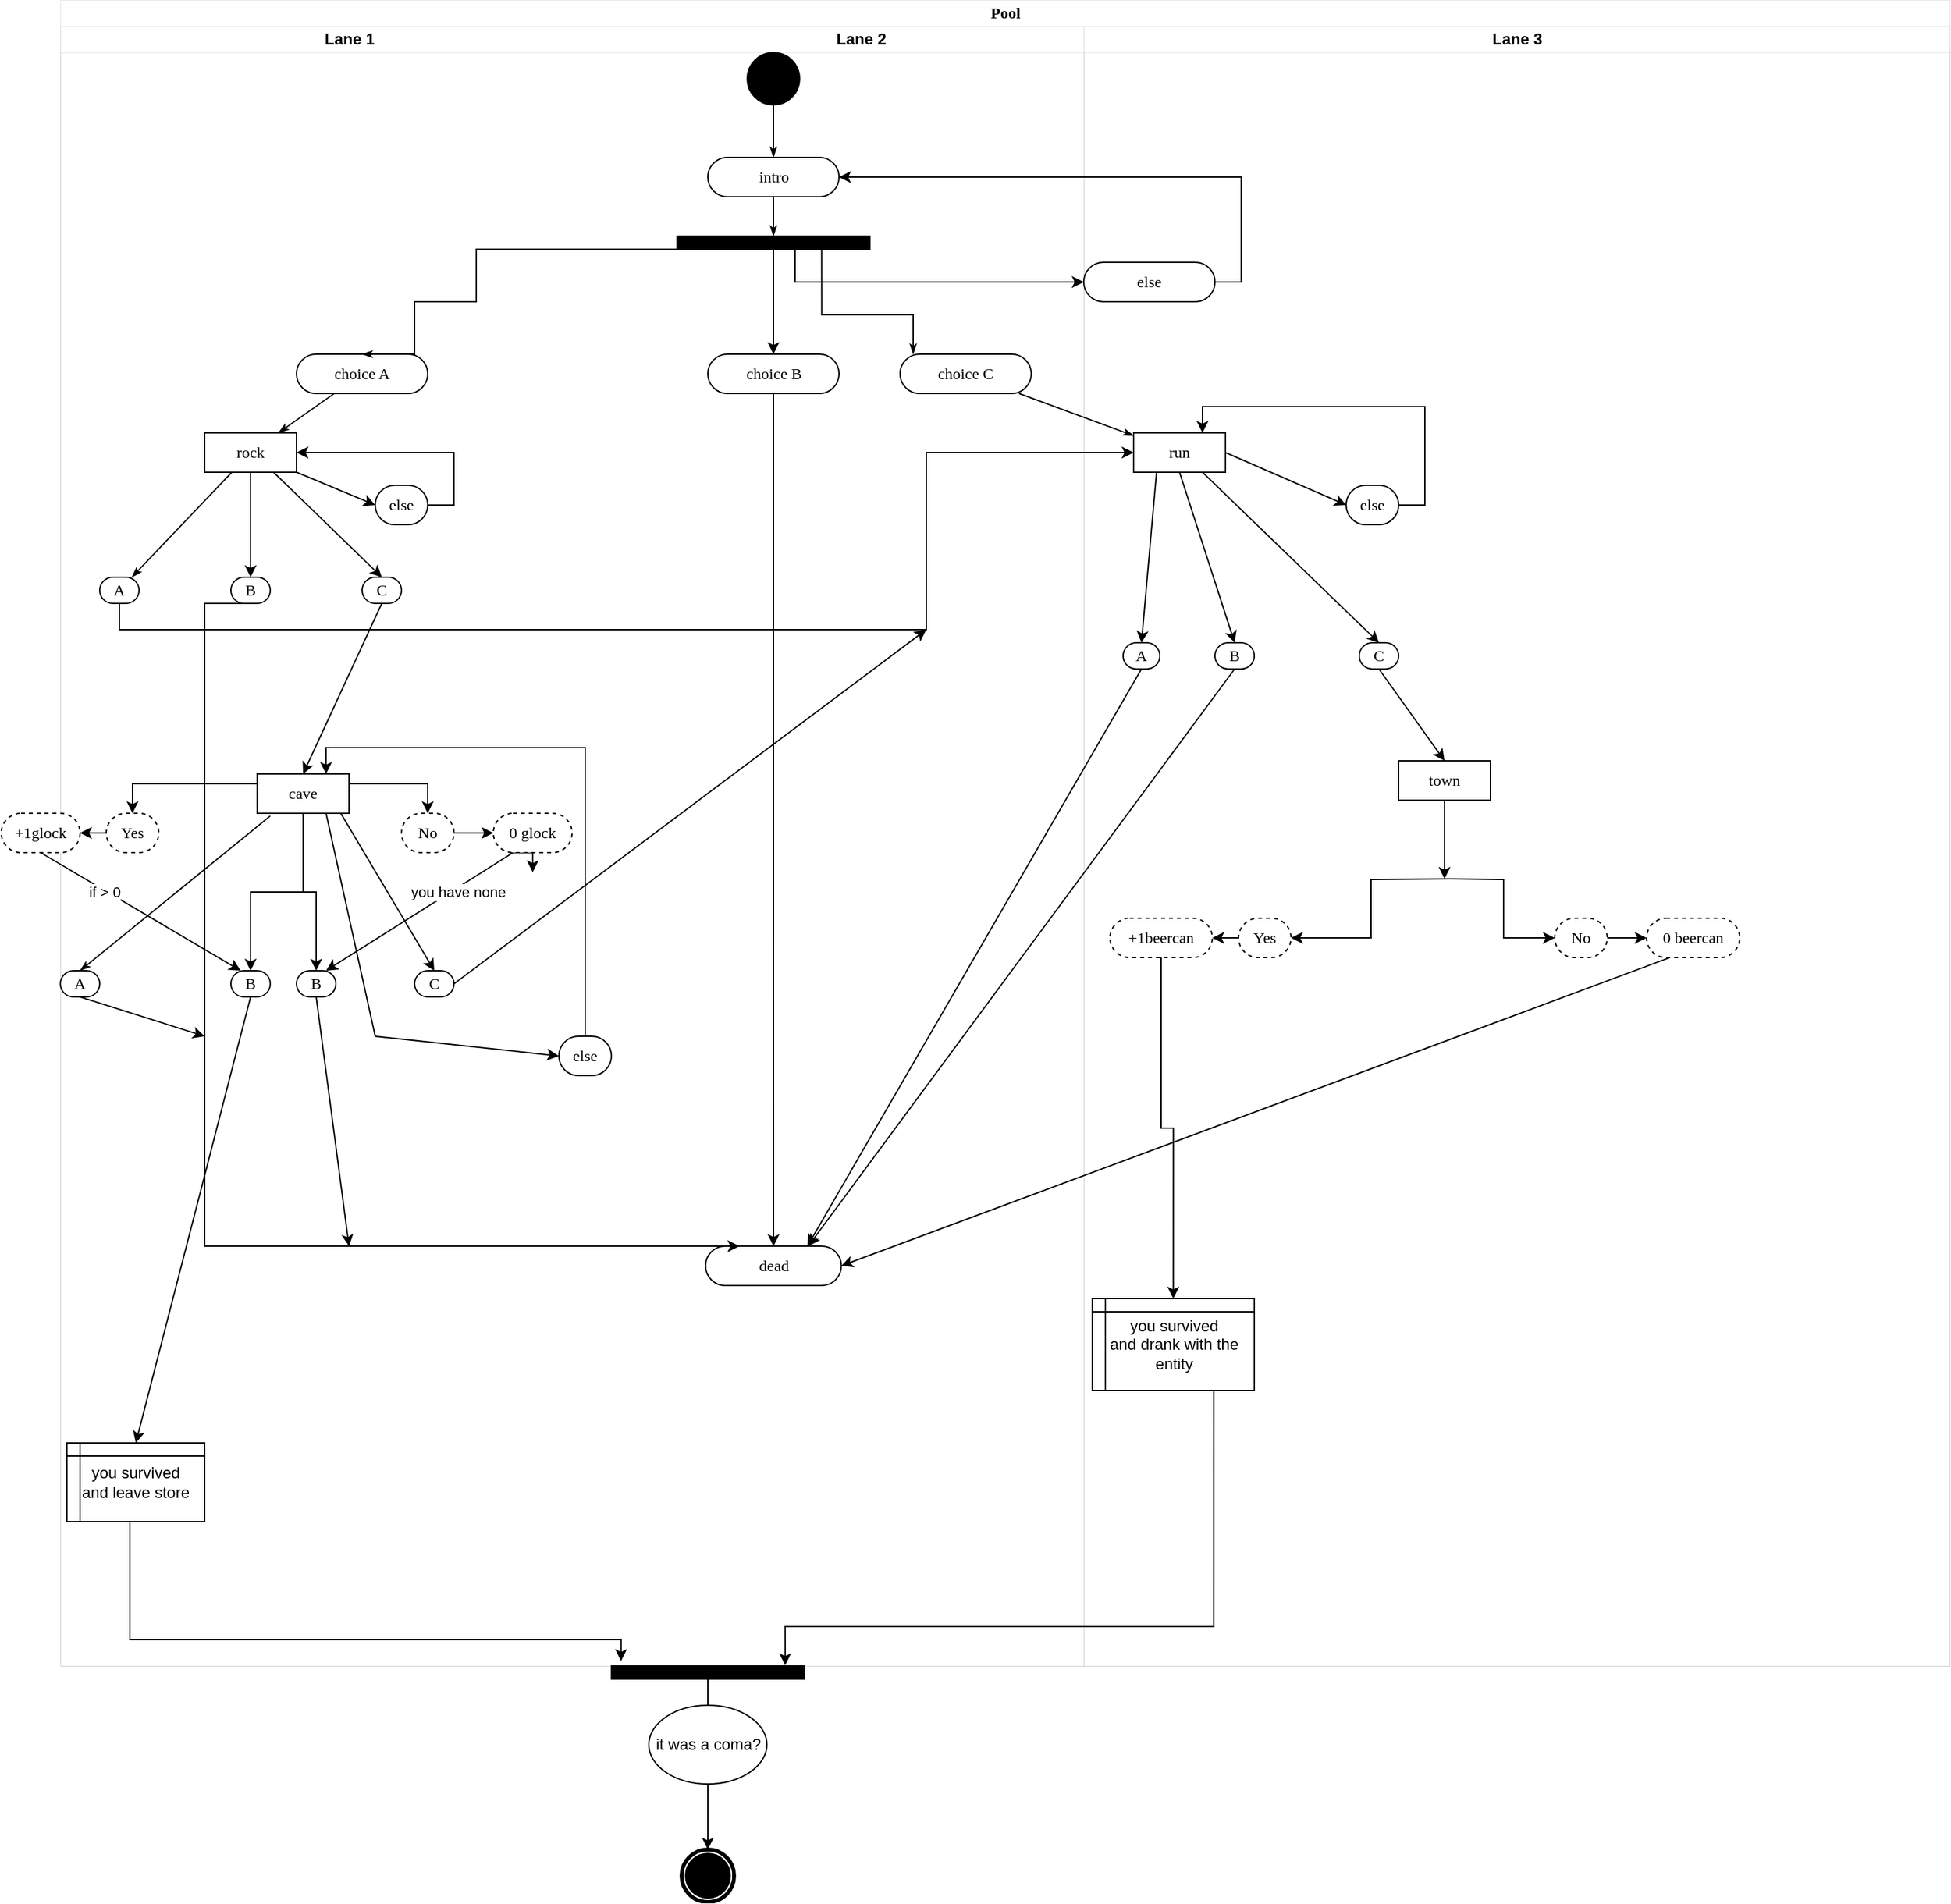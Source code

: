 <mxfile version="20.5.1" type="github">
  <diagram name="Page-1" id="0783ab3e-0a74-02c8-0abd-f7b4e66b4bec">
    <mxGraphModel dx="2750" dy="1391" grid="1" gridSize="10" guides="1" tooltips="1" connect="1" arrows="1" fold="1" page="1" pageScale="1" pageWidth="850" pageHeight="1100" background="none" math="0" shadow="0">
      <root>
        <mxCell id="0" />
        <mxCell id="1" parent="0" />
        <mxCell id="1c1d494c118603dd-1" value="Pool" style="swimlane;html=1;childLayout=stackLayout;startSize=20;rounded=0;shadow=0;comic=0;labelBackgroundColor=none;strokeWidth=0;fontFamily=Verdana;fontSize=12;align=center;" parent="1" vertex="1">
          <mxGeometry x="-500" y="20" width="1440" height="1270" as="geometry" />
        </mxCell>
        <mxCell id="1c1d494c118603dd-2" value="Lane 1" style="swimlane;html=1;startSize=20;strokeWidth=0;" parent="1c1d494c118603dd-1" vertex="1">
          <mxGeometry y="20" width="440" height="1250" as="geometry" />
        </mxCell>
        <mxCell id="1c1d494c118603dd-7" value="A" style="rounded=1;whiteSpace=wrap;html=1;shadow=0;comic=0;labelBackgroundColor=none;strokeWidth=1;fontFamily=Verdana;fontSize=12;align=center;arcSize=50;" parent="1c1d494c118603dd-2" vertex="1">
          <mxGeometry x="30" y="420" width="30" height="20" as="geometry" />
        </mxCell>
        <mxCell id="1c1d494c118603dd-35" style="edgeStyle=none;rounded=0;html=1;labelBackgroundColor=none;startArrow=none;startFill=0;startSize=5;endArrow=classicThin;endFill=1;endSize=5;jettySize=auto;orthogonalLoop=1;strokeWidth=1;fontFamily=Verdana;fontSize=12" parent="1c1d494c118603dd-2" source="1c1d494c118603dd-10" target="1c1d494c118603dd-7" edge="1">
          <mxGeometry relative="1" as="geometry" />
        </mxCell>
        <mxCell id="5KNi4qouuiM3pBmb8lXh-45" style="edgeStyle=orthogonalEdgeStyle;rounded=0;orthogonalLoop=1;jettySize=auto;html=1;exitX=0.5;exitY=1;exitDx=0;exitDy=0;entryX=0.5;entryY=0;entryDx=0;entryDy=0;" edge="1" parent="1c1d494c118603dd-2" source="1c1d494c118603dd-10" target="5KNi4qouuiM3pBmb8lXh-16">
          <mxGeometry relative="1" as="geometry" />
        </mxCell>
        <mxCell id="1c1d494c118603dd-10" value="rock" style="rounded=0;whiteSpace=wrap;html=1;shadow=0;comic=0;labelBackgroundColor=none;strokeWidth=1;fontFamily=Verdana;fontSize=12;align=center;arcSize=50;" parent="1c1d494c118603dd-2" vertex="1">
          <mxGeometry x="110" y="310" width="70" height="30" as="geometry" />
        </mxCell>
        <mxCell id="1c1d494c118603dd-6" value="choice A" style="rounded=1;whiteSpace=wrap;html=1;shadow=0;comic=0;labelBackgroundColor=none;strokeWidth=1;fontFamily=Verdana;fontSize=12;align=center;arcSize=50;" parent="1c1d494c118603dd-2" vertex="1">
          <mxGeometry x="180" y="250" width="100" height="30" as="geometry" />
        </mxCell>
        <mxCell id="1c1d494c118603dd-34" style="edgeStyle=none;rounded=0;html=1;labelBackgroundColor=none;startArrow=none;startFill=0;startSize=5;endArrow=classicThin;endFill=1;endSize=5;jettySize=auto;orthogonalLoop=1;strokeWidth=1;fontFamily=Verdana;fontSize=12" parent="1c1d494c118603dd-2" source="1c1d494c118603dd-6" target="1c1d494c118603dd-10" edge="1">
          <mxGeometry relative="1" as="geometry" />
        </mxCell>
        <mxCell id="5KNi4qouuiM3pBmb8lXh-16" value="B" style="rounded=1;whiteSpace=wrap;html=1;shadow=0;comic=0;labelBackgroundColor=none;strokeWidth=1;fontFamily=Verdana;fontSize=12;align=center;arcSize=50;" vertex="1" parent="1c1d494c118603dd-2">
          <mxGeometry x="130" y="420" width="30" height="20" as="geometry" />
        </mxCell>
        <mxCell id="5KNi4qouuiM3pBmb8lXh-17" value="C" style="rounded=1;whiteSpace=wrap;html=1;shadow=0;comic=0;labelBackgroundColor=none;strokeWidth=1;fontFamily=Verdana;fontSize=12;align=center;arcSize=50;" vertex="1" parent="1c1d494c118603dd-2">
          <mxGeometry x="230" y="420" width="30" height="20" as="geometry" />
        </mxCell>
        <mxCell id="5KNi4qouuiM3pBmb8lXh-48" value="" style="endArrow=classic;html=1;rounded=0;exitX=0.75;exitY=1;exitDx=0;exitDy=0;entryX=0.5;entryY=0;entryDx=0;entryDy=0;" edge="1" parent="1c1d494c118603dd-2" source="1c1d494c118603dd-10" target="5KNi4qouuiM3pBmb8lXh-17">
          <mxGeometry width="50" height="50" relative="1" as="geometry">
            <mxPoint x="200" y="390" as="sourcePoint" />
            <mxPoint x="250" y="340" as="targetPoint" />
          </mxGeometry>
        </mxCell>
        <mxCell id="5KNi4qouuiM3pBmb8lXh-74" style="edgeStyle=orthogonalEdgeStyle;rounded=0;orthogonalLoop=1;jettySize=auto;html=1;exitX=1;exitY=0.25;exitDx=0;exitDy=0;entryX=0.5;entryY=0;entryDx=0;entryDy=0;" edge="1" parent="1c1d494c118603dd-2" source="5KNi4qouuiM3pBmb8lXh-51" target="5KNi4qouuiM3pBmb8lXh-61">
          <mxGeometry relative="1" as="geometry" />
        </mxCell>
        <mxCell id="5KNi4qouuiM3pBmb8lXh-75" style="edgeStyle=orthogonalEdgeStyle;rounded=0;orthogonalLoop=1;jettySize=auto;html=1;exitX=0;exitY=0.25;exitDx=0;exitDy=0;entryX=0.5;entryY=0;entryDx=0;entryDy=0;" edge="1" parent="1c1d494c118603dd-2" source="5KNi4qouuiM3pBmb8lXh-51" target="5KNi4qouuiM3pBmb8lXh-60">
          <mxGeometry relative="1" as="geometry" />
        </mxCell>
        <mxCell id="5KNi4qouuiM3pBmb8lXh-80" style="edgeStyle=orthogonalEdgeStyle;rounded=0;orthogonalLoop=1;jettySize=auto;html=1;exitX=0.5;exitY=1;exitDx=0;exitDy=0;entryX=0.5;entryY=0;entryDx=0;entryDy=0;" edge="1" parent="1c1d494c118603dd-2" source="5KNi4qouuiM3pBmb8lXh-51" target="5KNi4qouuiM3pBmb8lXh-77">
          <mxGeometry relative="1" as="geometry" />
        </mxCell>
        <mxCell id="5KNi4qouuiM3pBmb8lXh-97" style="edgeStyle=orthogonalEdgeStyle;rounded=0;orthogonalLoop=1;jettySize=auto;html=1;exitX=0.5;exitY=1;exitDx=0;exitDy=0;entryX=0.5;entryY=0;entryDx=0;entryDy=0;" edge="1" parent="1c1d494c118603dd-2" source="5KNi4qouuiM3pBmb8lXh-51" target="5KNi4qouuiM3pBmb8lXh-95">
          <mxGeometry relative="1" as="geometry" />
        </mxCell>
        <mxCell id="5KNi4qouuiM3pBmb8lXh-51" value="cave" style="rounded=0;whiteSpace=wrap;html=1;shadow=0;comic=0;labelBackgroundColor=none;strokeWidth=1;fontFamily=Verdana;fontSize=12;align=center;arcSize=50;" vertex="1" parent="1c1d494c118603dd-2">
          <mxGeometry x="150" y="570" width="70" height="30" as="geometry" />
        </mxCell>
        <mxCell id="5KNi4qouuiM3pBmb8lXh-58" style="edgeStyle=orthogonalEdgeStyle;rounded=0;orthogonalLoop=1;jettySize=auto;html=1;exitX=1;exitY=0.5;exitDx=0;exitDy=0;entryX=1;entryY=0.5;entryDx=0;entryDy=0;" edge="1" parent="1c1d494c118603dd-2" source="5KNi4qouuiM3pBmb8lXh-53" target="1c1d494c118603dd-10">
          <mxGeometry relative="1" as="geometry" />
        </mxCell>
        <mxCell id="5KNi4qouuiM3pBmb8lXh-53" value="else" style="rounded=1;whiteSpace=wrap;html=1;shadow=0;comic=0;labelBackgroundColor=none;strokeWidth=1;fontFamily=Verdana;fontSize=12;align=center;arcSize=50;" vertex="1" parent="1c1d494c118603dd-2">
          <mxGeometry x="240" y="350" width="40" height="30" as="geometry" />
        </mxCell>
        <mxCell id="5KNi4qouuiM3pBmb8lXh-57" value="" style="endArrow=classic;html=1;rounded=0;exitX=1;exitY=1;exitDx=0;exitDy=0;entryX=0;entryY=0.5;entryDx=0;entryDy=0;" edge="1" parent="1c1d494c118603dd-2" source="1c1d494c118603dd-10" target="5KNi4qouuiM3pBmb8lXh-53">
          <mxGeometry width="50" height="50" relative="1" as="geometry">
            <mxPoint x="400" y="490" as="sourcePoint" />
            <mxPoint x="450" y="440" as="targetPoint" />
          </mxGeometry>
        </mxCell>
        <mxCell id="5KNi4qouuiM3pBmb8lXh-69" style="edgeStyle=orthogonalEdgeStyle;rounded=0;orthogonalLoop=1;jettySize=auto;html=1;" edge="1" parent="1c1d494c118603dd-2" source="5KNi4qouuiM3pBmb8lXh-60" target="5KNi4qouuiM3pBmb8lXh-68">
          <mxGeometry relative="1" as="geometry" />
        </mxCell>
        <mxCell id="5KNi4qouuiM3pBmb8lXh-60" value="Yes" style="rounded=1;whiteSpace=wrap;html=1;shadow=0;comic=0;labelBackgroundColor=none;strokeWidth=1;fontFamily=Verdana;fontSize=12;align=center;arcSize=50;fillStyle=auto;dashed=1;" vertex="1" parent="1c1d494c118603dd-2">
          <mxGeometry x="35" y="600" width="40" height="30" as="geometry" />
        </mxCell>
        <mxCell id="5KNi4qouuiM3pBmb8lXh-71" value="" style="edgeStyle=orthogonalEdgeStyle;rounded=0;orthogonalLoop=1;jettySize=auto;html=1;" edge="1" parent="1c1d494c118603dd-2" source="5KNi4qouuiM3pBmb8lXh-61" target="5KNi4qouuiM3pBmb8lXh-70">
          <mxGeometry relative="1" as="geometry" />
        </mxCell>
        <mxCell id="5KNi4qouuiM3pBmb8lXh-61" value="No" style="rounded=1;whiteSpace=wrap;html=1;shadow=0;comic=0;labelBackgroundColor=none;strokeWidth=1;fontFamily=Verdana;fontSize=12;align=center;arcSize=50;dashed=1;" vertex="1" parent="1c1d494c118603dd-2">
          <mxGeometry x="260" y="600" width="40" height="30" as="geometry" />
        </mxCell>
        <mxCell id="5KNi4qouuiM3pBmb8lXh-67" value="" style="endArrow=classic;html=1;rounded=0;entryX=0.5;entryY=0;entryDx=0;entryDy=0;exitX=0.5;exitY=1;exitDx=0;exitDy=0;" edge="1" parent="1c1d494c118603dd-2" source="5KNi4qouuiM3pBmb8lXh-17" target="5KNi4qouuiM3pBmb8lXh-51">
          <mxGeometry width="50" height="50" relative="1" as="geometry">
            <mxPoint x="230" y="520" as="sourcePoint" />
            <mxPoint x="280" y="470" as="targetPoint" />
          </mxGeometry>
        </mxCell>
        <mxCell id="5KNi4qouuiM3pBmb8lXh-68" value="+1glock" style="rounded=1;whiteSpace=wrap;html=1;shadow=0;comic=0;labelBackgroundColor=none;strokeWidth=1;fontFamily=Verdana;fontSize=12;align=center;arcSize=50;fillStyle=auto;dashed=1;" vertex="1" parent="1c1d494c118603dd-2">
          <mxGeometry x="-45" y="600" width="60" height="30" as="geometry" />
        </mxCell>
        <mxCell id="5KNi4qouuiM3pBmb8lXh-94" style="edgeStyle=orthogonalEdgeStyle;rounded=0;orthogonalLoop=1;jettySize=auto;html=1;exitX=0.25;exitY=1;exitDx=0;exitDy=0;" edge="1" parent="1c1d494c118603dd-2" source="5KNi4qouuiM3pBmb8lXh-70">
          <mxGeometry relative="1" as="geometry">
            <mxPoint x="360" y="645" as="targetPoint" />
          </mxGeometry>
        </mxCell>
        <mxCell id="5KNi4qouuiM3pBmb8lXh-70" value="0 glock" style="rounded=1;whiteSpace=wrap;html=1;shadow=0;comic=0;labelBackgroundColor=none;strokeWidth=1;fontFamily=Verdana;fontSize=12;align=center;arcSize=50;dashed=1;" vertex="1" parent="1c1d494c118603dd-2">
          <mxGeometry x="330" y="600" width="60" height="30" as="geometry" />
        </mxCell>
        <mxCell id="5KNi4qouuiM3pBmb8lXh-76" value="A" style="rounded=1;whiteSpace=wrap;html=1;shadow=0;comic=0;labelBackgroundColor=none;strokeWidth=1;fontFamily=Verdana;fontSize=12;align=center;arcSize=50;" vertex="1" parent="1c1d494c118603dd-2">
          <mxGeometry y="720" width="30" height="20" as="geometry" />
        </mxCell>
        <mxCell id="5KNi4qouuiM3pBmb8lXh-77" value="B" style="rounded=1;whiteSpace=wrap;html=1;shadow=0;comic=0;labelBackgroundColor=none;strokeWidth=1;fontFamily=Verdana;fontSize=12;align=center;arcSize=50;" vertex="1" parent="1c1d494c118603dd-2">
          <mxGeometry x="130" y="720" width="30" height="20" as="geometry" />
        </mxCell>
        <mxCell id="5KNi4qouuiM3pBmb8lXh-78" value="C" style="rounded=1;whiteSpace=wrap;html=1;shadow=0;comic=0;labelBackgroundColor=none;strokeWidth=1;fontFamily=Verdana;fontSize=12;align=center;arcSize=50;" vertex="1" parent="1c1d494c118603dd-2">
          <mxGeometry x="270" y="720" width="30" height="20" as="geometry" />
        </mxCell>
        <mxCell id="5KNi4qouuiM3pBmb8lXh-79" style="edgeStyle=none;rounded=0;html=1;labelBackgroundColor=none;startArrow=none;startFill=0;startSize=5;endArrow=classicThin;endFill=1;endSize=5;jettySize=auto;orthogonalLoop=1;strokeWidth=1;fontFamily=Verdana;fontSize=12;exitX=0.143;exitY=1.068;exitDx=0;exitDy=0;exitPerimeter=0;entryX=0.5;entryY=0;entryDx=0;entryDy=0;" edge="1" parent="1c1d494c118603dd-2" source="5KNi4qouuiM3pBmb8lXh-51" target="5KNi4qouuiM3pBmb8lXh-76">
          <mxGeometry relative="1" as="geometry">
            <mxPoint x="151.194" y="610" as="sourcePoint" />
            <mxPoint x="75.004" y="690" as="targetPoint" />
          </mxGeometry>
        </mxCell>
        <mxCell id="5KNi4qouuiM3pBmb8lXh-82" value="" style="endArrow=classic;html=1;rounded=0;exitX=0.91;exitY=0.998;exitDx=0;exitDy=0;entryX=0.5;entryY=0;entryDx=0;entryDy=0;exitPerimeter=0;" edge="1" parent="1c1d494c118603dd-2" source="5KNi4qouuiM3pBmb8lXh-51" target="5KNi4qouuiM3pBmb8lXh-78">
          <mxGeometry width="50" height="50" relative="1" as="geometry">
            <mxPoint x="203.75" y="600" as="sourcePoint" />
            <mxPoint x="286.25" y="680" as="targetPoint" />
          </mxGeometry>
        </mxCell>
        <mxCell id="5KNi4qouuiM3pBmb8lXh-90" value="" style="endArrow=classic;html=1;rounded=0;exitX=0.5;exitY=1;exitDx=0;exitDy=0;" edge="1" parent="1c1d494c118603dd-2" source="5KNi4qouuiM3pBmb8lXh-76">
          <mxGeometry width="50" height="50" relative="1" as="geometry">
            <mxPoint x="70" y="790" as="sourcePoint" />
            <mxPoint x="110" y="770" as="targetPoint" />
          </mxGeometry>
        </mxCell>
        <mxCell id="5KNi4qouuiM3pBmb8lXh-91" value="&amp;nbsp;if &amp;gt; 0" style="endArrow=classic;html=1;rounded=0;exitX=0.5;exitY=1;exitDx=0;exitDy=0;entryX=0.25;entryY=0;entryDx=0;entryDy=0;" edge="1" parent="1c1d494c118603dd-2" source="5KNi4qouuiM3pBmb8lXh-68" target="5KNi4qouuiM3pBmb8lXh-77">
          <mxGeometry x="-0.366" y="-2" width="50" height="50" relative="1" as="geometry">
            <mxPoint x="-70" y="760" as="sourcePoint" />
            <mxPoint x="-20" y="710" as="targetPoint" />
            <mxPoint as="offset" />
          </mxGeometry>
        </mxCell>
        <mxCell id="5KNi4qouuiM3pBmb8lXh-95" value="B" style="rounded=1;whiteSpace=wrap;html=1;shadow=0;comic=0;labelBackgroundColor=none;strokeWidth=1;fontFamily=Verdana;fontSize=12;align=center;arcSize=50;" vertex="1" parent="1c1d494c118603dd-2">
          <mxGeometry x="180" y="720" width="30" height="20" as="geometry" />
        </mxCell>
        <mxCell id="5KNi4qouuiM3pBmb8lXh-100" value="" style="endArrow=classic;html=1;rounded=0;exitX=0.25;exitY=1;exitDx=0;exitDy=0;entryX=0.75;entryY=0;entryDx=0;entryDy=0;" edge="1" parent="1c1d494c118603dd-2" source="5KNi4qouuiM3pBmb8lXh-70" target="5KNi4qouuiM3pBmb8lXh-95">
          <mxGeometry width="50" height="50" relative="1" as="geometry">
            <mxPoint x="260" y="700" as="sourcePoint" />
            <mxPoint x="310" y="650" as="targetPoint" />
          </mxGeometry>
        </mxCell>
        <mxCell id="5KNi4qouuiM3pBmb8lXh-101" value="you have none" style="edgeLabel;html=1;align=center;verticalAlign=middle;resizable=0;points=[];" vertex="1" connectable="0" parent="5KNi4qouuiM3pBmb8lXh-100">
          <mxGeometry x="-0.257" y="-2" relative="1" as="geometry">
            <mxPoint x="12" y="-2" as="offset" />
          </mxGeometry>
        </mxCell>
        <mxCell id="5KNi4qouuiM3pBmb8lXh-102" value="" style="endArrow=classic;html=1;rounded=0;exitX=0.5;exitY=1;exitDx=0;exitDy=0;" edge="1" parent="1c1d494c118603dd-2" source="5KNi4qouuiM3pBmb8lXh-95">
          <mxGeometry width="50" height="50" relative="1" as="geometry">
            <mxPoint x="190" y="840" as="sourcePoint" />
            <mxPoint x="220" y="930" as="targetPoint" />
          </mxGeometry>
        </mxCell>
        <mxCell id="5KNi4qouuiM3pBmb8lXh-111" value="you survived&lt;br&gt;and leave store" style="shape=internalStorage;whiteSpace=wrap;html=1;backgroundOutline=1;fillStyle=auto;dx=10;dy=10;" vertex="1" parent="1c1d494c118603dd-2">
          <mxGeometry x="5" y="1080" width="105" height="60" as="geometry" />
        </mxCell>
        <mxCell id="5KNi4qouuiM3pBmb8lXh-125" style="edgeStyle=orthogonalEdgeStyle;rounded=0;orthogonalLoop=1;jettySize=auto;html=1;exitX=0.5;exitY=0;exitDx=0;exitDy=0;entryX=0.75;entryY=0;entryDx=0;entryDy=0;" edge="1" parent="1c1d494c118603dd-2" source="5KNi4qouuiM3pBmb8lXh-123" target="5KNi4qouuiM3pBmb8lXh-51">
          <mxGeometry relative="1" as="geometry" />
        </mxCell>
        <mxCell id="5KNi4qouuiM3pBmb8lXh-123" value="else" style="rounded=1;whiteSpace=wrap;html=1;shadow=0;comic=0;labelBackgroundColor=none;strokeWidth=1;fontFamily=Verdana;fontSize=12;align=center;arcSize=50;" vertex="1" parent="1c1d494c118603dd-2">
          <mxGeometry x="380" y="770" width="40" height="30" as="geometry" />
        </mxCell>
        <mxCell id="5KNi4qouuiM3pBmb8lXh-122" value="" style="endArrow=classic;html=1;rounded=0;exitX=0.75;exitY=1;exitDx=0;exitDy=0;entryX=0;entryY=0.5;entryDx=0;entryDy=0;" edge="1" parent="1c1d494c118603dd-2" source="5KNi4qouuiM3pBmb8lXh-51" target="5KNi4qouuiM3pBmb8lXh-123">
          <mxGeometry width="50" height="50" relative="1" as="geometry">
            <mxPoint x="223.7" y="609.94" as="sourcePoint" />
            <mxPoint x="260" y="770" as="targetPoint" />
            <Array as="points">
              <mxPoint x="240" y="770" />
            </Array>
          </mxGeometry>
        </mxCell>
        <mxCell id="5KNi4qouuiM3pBmb8lXh-136" value="" style="endArrow=classic;html=1;rounded=0;exitX=0.5;exitY=1;exitDx=0;exitDy=0;entryX=0.5;entryY=0;entryDx=0;entryDy=0;" edge="1" parent="1c1d494c118603dd-2" source="5KNi4qouuiM3pBmb8lXh-77" target="5KNi4qouuiM3pBmb8lXh-111">
          <mxGeometry width="50" height="50" relative="1" as="geometry">
            <mxPoint x="-100" y="870" as="sourcePoint" />
            <mxPoint x="-50" y="820" as="targetPoint" />
          </mxGeometry>
        </mxCell>
        <mxCell id="1c1d494c118603dd-3" value="Lane 2" style="swimlane;html=1;startSize=20;strokeWidth=0;" parent="1c1d494c118603dd-1" vertex="1">
          <mxGeometry x="440" y="20" width="340" height="1250" as="geometry" />
        </mxCell>
        <mxCell id="5KNi4qouuiM3pBmb8lXh-3" style="edgeStyle=orthogonalEdgeStyle;rounded=0;orthogonalLoop=1;jettySize=auto;html=1;exitX=0.5;exitY=0;exitDx=0;exitDy=0;entryX=0.5;entryY=0;entryDx=0;entryDy=0;" edge="1" parent="1c1d494c118603dd-3" source="60571a20871a0731-3" target="5KNi4qouuiM3pBmb8lXh-2">
          <mxGeometry relative="1" as="geometry">
            <Array as="points">
              <mxPoint x="104" y="180" />
              <mxPoint x="104" y="180" />
            </Array>
          </mxGeometry>
        </mxCell>
        <mxCell id="60571a20871a0731-3" value="" style="whiteSpace=wrap;html=1;rounded=0;shadow=0;comic=0;labelBackgroundColor=none;strokeWidth=1;fillColor=#000000;fontFamily=Verdana;fontSize=12;align=center;rotation=0;" parent="1c1d494c118603dd-3" vertex="1">
          <mxGeometry x="30" y="160" width="147" height="10" as="geometry" />
        </mxCell>
        <mxCell id="1c1d494c118603dd-5" value="choice C" style="rounded=1;whiteSpace=wrap;html=1;shadow=0;comic=0;labelBackgroundColor=none;strokeWidth=1;fontFamily=Verdana;fontSize=12;align=center;arcSize=50;" parent="1c1d494c118603dd-3" vertex="1">
          <mxGeometry x="200" y="250" width="100" height="30" as="geometry" />
        </mxCell>
        <mxCell id="1c1d494c118603dd-29" style="edgeStyle=orthogonalEdgeStyle;rounded=0;html=1;exitX=0.75;exitY=1;labelBackgroundColor=none;startArrow=none;startFill=0;startSize=5;endArrow=classicThin;endFill=1;endSize=5;jettySize=auto;orthogonalLoop=1;strokeWidth=1;fontFamily=Verdana;fontSize=12" parent="1c1d494c118603dd-3" source="60571a20871a0731-3" target="1c1d494c118603dd-5" edge="1">
          <mxGeometry relative="1" as="geometry">
            <Array as="points">
              <mxPoint x="140" y="220" />
              <mxPoint x="210" y="220" />
            </Array>
          </mxGeometry>
        </mxCell>
        <mxCell id="5KNi4qouuiM3pBmb8lXh-6" value="" style="edgeStyle=orthogonalEdgeStyle;rounded=0;orthogonalLoop=1;jettySize=auto;html=1;" edge="1" parent="1c1d494c118603dd-3" source="5KNi4qouuiM3pBmb8lXh-2" target="5KNi4qouuiM3pBmb8lXh-4">
          <mxGeometry relative="1" as="geometry" />
        </mxCell>
        <mxCell id="5KNi4qouuiM3pBmb8lXh-2" value="choice B" style="rounded=1;whiteSpace=wrap;html=1;shadow=0;comic=0;labelBackgroundColor=none;strokeWidth=1;fontFamily=Verdana;fontSize=12;align=center;arcSize=50;" vertex="1" parent="1c1d494c118603dd-3">
          <mxGeometry x="53.5" y="250" width="100" height="30" as="geometry" />
        </mxCell>
        <mxCell id="60571a20871a0731-4" value="" style="ellipse;whiteSpace=wrap;html=1;rounded=0;shadow=0;comic=0;labelBackgroundColor=none;strokeWidth=1;fillColor=#000000;fontFamily=Verdana;fontSize=12;align=center;" parent="1c1d494c118603dd-3" vertex="1">
          <mxGeometry x="83.5" y="20" width="40" height="40" as="geometry" />
        </mxCell>
        <mxCell id="60571a20871a0731-8" value="intro" style="rounded=1;whiteSpace=wrap;html=1;shadow=0;comic=0;labelBackgroundColor=none;strokeWidth=1;fontFamily=Verdana;fontSize=12;align=center;arcSize=50;" parent="1c1d494c118603dd-3" vertex="1">
          <mxGeometry x="53.5" y="100" width="100" height="30" as="geometry" />
        </mxCell>
        <mxCell id="1c1d494c118603dd-28" style="edgeStyle=orthogonalEdgeStyle;rounded=0;html=1;entryX=0.5;entryY=0;labelBackgroundColor=none;startArrow=none;startFill=0;startSize=5;endArrow=classicThin;endFill=1;endSize=5;jettySize=auto;orthogonalLoop=1;strokeWidth=1;fontFamily=Verdana;fontSize=12" parent="1c1d494c118603dd-3" source="60571a20871a0731-8" target="60571a20871a0731-3" edge="1">
          <mxGeometry relative="1" as="geometry">
            <Array as="points">
              <mxPoint x="104" y="125" />
            </Array>
          </mxGeometry>
        </mxCell>
        <mxCell id="1c1d494c118603dd-27" style="edgeStyle=orthogonalEdgeStyle;rounded=0;html=1;labelBackgroundColor=none;startArrow=none;startFill=0;startSize=5;endArrow=classicThin;endFill=1;endSize=5;jettySize=auto;orthogonalLoop=1;strokeWidth=1;fontFamily=Verdana;fontSize=12" parent="1c1d494c118603dd-3" source="60571a20871a0731-4" target="60571a20871a0731-8" edge="1">
          <mxGeometry relative="1" as="geometry" />
        </mxCell>
        <mxCell id="5KNi4qouuiM3pBmb8lXh-4" value="dead" style="whiteSpace=wrap;html=1;fontFamily=Verdana;rounded=1;shadow=0;comic=0;labelBackgroundColor=none;strokeWidth=1;arcSize=50;" vertex="1" parent="1c1d494c118603dd-3">
          <mxGeometry x="51.75" y="930" width="103.5" height="30" as="geometry" />
        </mxCell>
        <mxCell id="5KNi4qouuiM3pBmb8lXh-119" value="" style="endArrow=classic;html=1;rounded=0;exitX=1;exitY=0.5;exitDx=0;exitDy=0;" edge="1" parent="1c1d494c118603dd-3" source="5KNi4qouuiM3pBmb8lXh-78">
          <mxGeometry width="50" height="50" relative="1" as="geometry">
            <mxPoint x="50" y="660" as="sourcePoint" />
            <mxPoint x="220" y="460" as="targetPoint" />
          </mxGeometry>
        </mxCell>
        <mxCell id="1c1d494c118603dd-4" value="Lane 3" style="swimlane;html=1;startSize=20;strokeWidth=0;" parent="1c1d494c118603dd-1" vertex="1">
          <mxGeometry x="780" y="20" width="660" height="1250" as="geometry" />
        </mxCell>
        <mxCell id="1c1d494c118603dd-9" value="run" style="rounded=0;whiteSpace=wrap;html=1;shadow=0;comic=0;labelBackgroundColor=none;strokeWidth=1;fontFamily=Verdana;fontSize=12;align=center;arcSize=50;" parent="1c1d494c118603dd-4" vertex="1">
          <mxGeometry x="38" y="310" width="70" height="30" as="geometry" />
        </mxCell>
        <mxCell id="5KNi4qouuiM3pBmb8lXh-13" value="else" style="rounded=1;whiteSpace=wrap;html=1;shadow=0;comic=0;labelBackgroundColor=none;strokeWidth=1;fontFamily=Verdana;fontSize=12;align=center;arcSize=50;" vertex="1" parent="1c1d494c118603dd-4">
          <mxGeometry y="180" width="100" height="30" as="geometry" />
        </mxCell>
        <mxCell id="5KNi4qouuiM3pBmb8lXh-126" value="A" style="rounded=1;whiteSpace=wrap;html=1;shadow=0;comic=0;labelBackgroundColor=none;strokeWidth=1;fontFamily=Verdana;fontSize=12;align=center;arcSize=50;" vertex="1" parent="1c1d494c118603dd-4">
          <mxGeometry x="30" y="470" width="28" height="20" as="geometry" />
        </mxCell>
        <mxCell id="5KNi4qouuiM3pBmb8lXh-127" value="B" style="rounded=1;whiteSpace=wrap;html=1;shadow=0;comic=0;labelBackgroundColor=none;strokeWidth=1;fontFamily=Verdana;fontSize=12;align=center;arcSize=50;" vertex="1" parent="1c1d494c118603dd-4">
          <mxGeometry x="100" y="470" width="30" height="20" as="geometry" />
        </mxCell>
        <mxCell id="5KNi4qouuiM3pBmb8lXh-128" value="C" style="rounded=1;whiteSpace=wrap;html=1;shadow=0;comic=0;labelBackgroundColor=none;strokeWidth=1;fontFamily=Verdana;fontSize=12;align=center;arcSize=50;" vertex="1" parent="1c1d494c118603dd-4">
          <mxGeometry x="210" y="470" width="30" height="20" as="geometry" />
        </mxCell>
        <mxCell id="5KNi4qouuiM3pBmb8lXh-129" value="" style="endArrow=classic;html=1;rounded=0;exitX=0.25;exitY=1;exitDx=0;exitDy=0;entryX=0.5;entryY=0;entryDx=0;entryDy=0;" edge="1" parent="1c1d494c118603dd-4" source="1c1d494c118603dd-9" target="5KNi4qouuiM3pBmb8lXh-126">
          <mxGeometry width="50" height="50" relative="1" as="geometry">
            <mxPoint x="168" y="400" as="sourcePoint" />
            <mxPoint x="-50" y="520" as="targetPoint" />
          </mxGeometry>
        </mxCell>
        <mxCell id="5KNi4qouuiM3pBmb8lXh-131" value="" style="endArrow=classic;html=1;rounded=0;entryX=0.5;entryY=0;entryDx=0;entryDy=0;exitX=0.5;exitY=1;exitDx=0;exitDy=0;" edge="1" parent="1c1d494c118603dd-4" source="1c1d494c118603dd-9" target="5KNi4qouuiM3pBmb8lXh-127">
          <mxGeometry width="50" height="50" relative="1" as="geometry">
            <mxPoint x="193" y="400" as="sourcePoint" />
            <mxPoint x="-50" y="520" as="targetPoint" />
          </mxGeometry>
        </mxCell>
        <mxCell id="5KNi4qouuiM3pBmb8lXh-130" value="" style="endArrow=classic;html=1;rounded=0;entryX=0.5;entryY=0;entryDx=0;entryDy=0;exitX=0.75;exitY=1;exitDx=0;exitDy=0;" edge="1" parent="1c1d494c118603dd-4" source="1c1d494c118603dd-9" target="5KNi4qouuiM3pBmb8lXh-128">
          <mxGeometry width="50" height="50" relative="1" as="geometry">
            <mxPoint x="80" y="340" as="sourcePoint" />
            <mxPoint x="-50" y="520" as="targetPoint" />
          </mxGeometry>
        </mxCell>
        <mxCell id="5KNi4qouuiM3pBmb8lXh-155" style="edgeStyle=orthogonalEdgeStyle;rounded=0;orthogonalLoop=1;jettySize=auto;html=1;exitX=0.5;exitY=1;exitDx=0;exitDy=0;entryX=0.5;entryY=0;entryDx=0;entryDy=0;" edge="1" parent="1c1d494c118603dd-4" source="5KNi4qouuiM3pBmb8lXh-143">
          <mxGeometry relative="1" as="geometry">
            <mxPoint x="275" y="650" as="targetPoint" />
          </mxGeometry>
        </mxCell>
        <mxCell id="5KNi4qouuiM3pBmb8lXh-143" value="town" style="rounded=0;whiteSpace=wrap;html=1;shadow=0;comic=0;labelBackgroundColor=none;strokeWidth=1;fontFamily=Verdana;fontSize=12;align=center;arcSize=50;" vertex="1" parent="1c1d494c118603dd-4">
          <mxGeometry x="240" y="560" width="70" height="30" as="geometry" />
        </mxCell>
        <mxCell id="5KNi4qouuiM3pBmb8lXh-156" style="edgeStyle=orthogonalEdgeStyle;rounded=0;orthogonalLoop=1;jettySize=auto;html=1;entryX=1;entryY=0.5;entryDx=0;entryDy=0;" edge="1" parent="1c1d494c118603dd-4" target="5KNi4qouuiM3pBmb8lXh-151">
          <mxGeometry relative="1" as="geometry">
            <mxPoint x="280" y="650" as="sourcePoint" />
          </mxGeometry>
        </mxCell>
        <mxCell id="5KNi4qouuiM3pBmb8lXh-162" style="edgeStyle=orthogonalEdgeStyle;rounded=0;orthogonalLoop=1;jettySize=auto;html=1;entryX=0;entryY=0.5;entryDx=0;entryDy=0;" edge="1" parent="1c1d494c118603dd-4" target="5KNi4qouuiM3pBmb8lXh-152">
          <mxGeometry relative="1" as="geometry">
            <mxPoint x="280" y="650" as="sourcePoint" />
          </mxGeometry>
        </mxCell>
        <mxCell id="5KNi4qouuiM3pBmb8lXh-161" style="edgeStyle=orthogonalEdgeStyle;rounded=0;orthogonalLoop=1;jettySize=auto;html=1;exitX=0;exitY=0.5;exitDx=0;exitDy=0;entryX=1;entryY=0.5;entryDx=0;entryDy=0;" edge="1" parent="1c1d494c118603dd-4" source="5KNi4qouuiM3pBmb8lXh-151" target="5KNi4qouuiM3pBmb8lXh-153">
          <mxGeometry relative="1" as="geometry" />
        </mxCell>
        <mxCell id="5KNi4qouuiM3pBmb8lXh-151" value="Yes" style="rounded=1;whiteSpace=wrap;html=1;shadow=0;comic=0;labelBackgroundColor=none;strokeWidth=1;fontFamily=Verdana;fontSize=12;align=center;arcSize=50;fillStyle=auto;dashed=1;" vertex="1" parent="1c1d494c118603dd-4">
          <mxGeometry x="118" y="680" width="40" height="30" as="geometry" />
        </mxCell>
        <mxCell id="5KNi4qouuiM3pBmb8lXh-163" style="edgeStyle=orthogonalEdgeStyle;rounded=0;orthogonalLoop=1;jettySize=auto;html=1;exitX=1;exitY=0.5;exitDx=0;exitDy=0;entryX=0;entryY=0.5;entryDx=0;entryDy=0;" edge="1" parent="1c1d494c118603dd-4" source="5KNi4qouuiM3pBmb8lXh-152" target="5KNi4qouuiM3pBmb8lXh-154">
          <mxGeometry relative="1" as="geometry" />
        </mxCell>
        <mxCell id="5KNi4qouuiM3pBmb8lXh-152" value="No" style="rounded=1;whiteSpace=wrap;html=1;shadow=0;comic=0;labelBackgroundColor=none;strokeWidth=1;fontFamily=Verdana;fontSize=12;align=center;arcSize=50;dashed=1;" vertex="1" parent="1c1d494c118603dd-4">
          <mxGeometry x="359" y="680" width="40" height="30" as="geometry" />
        </mxCell>
        <mxCell id="5KNi4qouuiM3pBmb8lXh-166" style="edgeStyle=orthogonalEdgeStyle;rounded=0;orthogonalLoop=1;jettySize=auto;html=1;exitX=0.5;exitY=1;exitDx=0;exitDy=0;entryX=0.5;entryY=0;entryDx=0;entryDy=0;" edge="1" parent="1c1d494c118603dd-4" source="5KNi4qouuiM3pBmb8lXh-153" target="5KNi4qouuiM3pBmb8lXh-167">
          <mxGeometry relative="1" as="geometry">
            <mxPoint x="59.0" y="970" as="targetPoint" />
          </mxGeometry>
        </mxCell>
        <mxCell id="5KNi4qouuiM3pBmb8lXh-153" value="+1beercan" style="rounded=1;whiteSpace=wrap;html=1;shadow=0;comic=0;labelBackgroundColor=none;strokeWidth=1;fontFamily=Verdana;fontSize=12;align=center;arcSize=50;fillStyle=auto;dashed=1;" vertex="1" parent="1c1d494c118603dd-4">
          <mxGeometry x="20" y="680" width="78" height="30" as="geometry" />
        </mxCell>
        <mxCell id="5KNi4qouuiM3pBmb8lXh-154" value="0 beercan" style="rounded=1;whiteSpace=wrap;html=1;shadow=0;comic=0;labelBackgroundColor=none;strokeWidth=1;fontFamily=Verdana;fontSize=12;align=center;arcSize=50;dashed=1;" vertex="1" parent="1c1d494c118603dd-4">
          <mxGeometry x="429" y="680" width="71" height="30" as="geometry" />
        </mxCell>
        <mxCell id="5KNi4qouuiM3pBmb8lXh-167" value="you survived&lt;br&gt;and drank with the entity" style="shape=internalStorage;whiteSpace=wrap;html=1;backgroundOutline=1;fillStyle=auto;dx=10;dy=10;" vertex="1" parent="1c1d494c118603dd-4">
          <mxGeometry x="6.5" y="970" width="123.5" height="70" as="geometry" />
        </mxCell>
        <mxCell id="5KNi4qouuiM3pBmb8lXh-170" value="" style="endArrow=classic;html=1;rounded=0;entryX=0.5;entryY=0;entryDx=0;entryDy=0;exitX=0.5;exitY=1;exitDx=0;exitDy=0;" edge="1" parent="1c1d494c118603dd-4" source="5KNi4qouuiM3pBmb8lXh-128" target="5KNi4qouuiM3pBmb8lXh-143">
          <mxGeometry width="50" height="50" relative="1" as="geometry">
            <mxPoint x="30" y="630" as="sourcePoint" />
            <mxPoint x="80" y="580" as="targetPoint" />
          </mxGeometry>
        </mxCell>
        <mxCell id="5KNi4qouuiM3pBmb8lXh-173" style="edgeStyle=orthogonalEdgeStyle;rounded=0;orthogonalLoop=1;jettySize=auto;html=1;exitX=1;exitY=0.5;exitDx=0;exitDy=0;entryX=0.75;entryY=0;entryDx=0;entryDy=0;" edge="1" parent="1c1d494c118603dd-4" source="5KNi4qouuiM3pBmb8lXh-171" target="1c1d494c118603dd-9">
          <mxGeometry relative="1" as="geometry" />
        </mxCell>
        <mxCell id="5KNi4qouuiM3pBmb8lXh-171" value="else" style="rounded=1;whiteSpace=wrap;html=1;shadow=0;comic=0;labelBackgroundColor=none;strokeWidth=1;fontFamily=Verdana;fontSize=12;align=center;arcSize=50;" vertex="1" parent="1c1d494c118603dd-4">
          <mxGeometry x="200" y="350" width="40" height="30" as="geometry" />
        </mxCell>
        <mxCell id="5KNi4qouuiM3pBmb8lXh-172" value="" style="endArrow=classic;html=1;rounded=0;entryX=0;entryY=0.5;entryDx=0;entryDy=0;exitX=1;exitY=0.5;exitDx=0;exitDy=0;" edge="1" parent="1c1d494c118603dd-4" source="1c1d494c118603dd-9" target="5KNi4qouuiM3pBmb8lXh-171">
          <mxGeometry width="50" height="50" relative="1" as="geometry">
            <mxPoint x="-30" y="560" as="sourcePoint" />
            <mxPoint x="20" y="510" as="targetPoint" />
          </mxGeometry>
        </mxCell>
        <mxCell id="1c1d494c118603dd-33" style="rounded=0;html=1;labelBackgroundColor=none;startArrow=none;startFill=0;startSize=5;endArrow=classicThin;endFill=1;endSize=5;jettySize=auto;orthogonalLoop=1;strokeWidth=1;fontFamily=Verdana;fontSize=12" parent="1c1d494c118603dd-1" source="1c1d494c118603dd-5" target="1c1d494c118603dd-9" edge="1">
          <mxGeometry relative="1" as="geometry" />
        </mxCell>
        <mxCell id="5KNi4qouuiM3pBmb8lXh-14" style="edgeStyle=orthogonalEdgeStyle;rounded=0;orthogonalLoop=1;jettySize=auto;html=1;exitX=1;exitY=0.75;exitDx=0;exitDy=0;entryX=0;entryY=0.5;entryDx=0;entryDy=0;" edge="1" parent="1c1d494c118603dd-1" source="60571a20871a0731-3" target="5KNi4qouuiM3pBmb8lXh-13">
          <mxGeometry relative="1" as="geometry">
            <Array as="points">
              <mxPoint x="560" y="188" />
              <mxPoint x="560" y="215" />
            </Array>
          </mxGeometry>
        </mxCell>
        <mxCell id="1c1d494c118603dd-30" style="edgeStyle=orthogonalEdgeStyle;rounded=0;html=1;exitX=0.25;exitY=1;entryX=0.5;entryY=0;labelBackgroundColor=none;startArrow=none;startFill=0;startSize=5;endArrow=classicThin;endFill=1;endSize=5;jettySize=auto;orthogonalLoop=1;strokeWidth=1;fontFamily=Verdana;fontSize=12" parent="1c1d494c118603dd-1" source="60571a20871a0731-3" target="1c1d494c118603dd-6" edge="1">
          <mxGeometry relative="1" as="geometry">
            <Array as="points">
              <mxPoint x="317" y="190" />
              <mxPoint x="317" y="230" />
              <mxPoint x="270" y="230" />
              <mxPoint x="270" y="270" />
            </Array>
          </mxGeometry>
        </mxCell>
        <mxCell id="5KNi4qouuiM3pBmb8lXh-15" style="edgeStyle=orthogonalEdgeStyle;rounded=0;orthogonalLoop=1;jettySize=auto;html=1;exitX=1;exitY=0.5;exitDx=0;exitDy=0;entryX=1;entryY=0.5;entryDx=0;entryDy=0;" edge="1" parent="1c1d494c118603dd-1" source="5KNi4qouuiM3pBmb8lXh-13" target="60571a20871a0731-8">
          <mxGeometry relative="1" as="geometry" />
        </mxCell>
        <mxCell id="5KNi4qouuiM3pBmb8lXh-49" style="edgeStyle=orthogonalEdgeStyle;rounded=0;orthogonalLoop=1;jettySize=auto;html=1;exitX=0.5;exitY=1;exitDx=0;exitDy=0;entryX=0;entryY=0.5;entryDx=0;entryDy=0;" edge="1" parent="1c1d494c118603dd-1" source="1c1d494c118603dd-7" target="1c1d494c118603dd-9">
          <mxGeometry relative="1" as="geometry">
            <Array as="points">
              <mxPoint x="45" y="480" />
              <mxPoint x="660" y="480" />
              <mxPoint x="660" y="345" />
            </Array>
          </mxGeometry>
        </mxCell>
        <mxCell id="5KNi4qouuiM3pBmb8lXh-50" style="edgeStyle=orthogonalEdgeStyle;rounded=0;orthogonalLoop=1;jettySize=auto;html=1;exitX=0.5;exitY=1;exitDx=0;exitDy=0;entryX=0.25;entryY=0;entryDx=0;entryDy=0;" edge="1" parent="1c1d494c118603dd-1" source="5KNi4qouuiM3pBmb8lXh-16" target="5KNi4qouuiM3pBmb8lXh-4">
          <mxGeometry relative="1" as="geometry">
            <Array as="points">
              <mxPoint x="110" y="460" />
              <mxPoint x="110" y="950" />
            </Array>
          </mxGeometry>
        </mxCell>
        <mxCell id="5KNi4qouuiM3pBmb8lXh-133" value="" style="endArrow=classic;html=1;rounded=0;entryX=0.75;entryY=0;entryDx=0;entryDy=0;exitX=0.5;exitY=1;exitDx=0;exitDy=0;" edge="1" parent="1c1d494c118603dd-1" source="5KNi4qouuiM3pBmb8lXh-126" target="5KNi4qouuiM3pBmb8lXh-4">
          <mxGeometry width="50" height="50" relative="1" as="geometry">
            <mxPoint x="670" y="680" as="sourcePoint" />
            <mxPoint x="720" y="630" as="targetPoint" />
          </mxGeometry>
        </mxCell>
        <mxCell id="5KNi4qouuiM3pBmb8lXh-164" value="" style="endArrow=classic;html=1;rounded=0;exitX=0.25;exitY=1;exitDx=0;exitDy=0;entryX=1;entryY=0.5;entryDx=0;entryDy=0;" edge="1" parent="1c1d494c118603dd-1" source="5KNi4qouuiM3pBmb8lXh-154" target="5KNi4qouuiM3pBmb8lXh-4">
          <mxGeometry width="50" height="50" relative="1" as="geometry">
            <mxPoint x="970" y="920" as="sourcePoint" />
            <mxPoint x="1020" y="870" as="targetPoint" />
          </mxGeometry>
        </mxCell>
        <mxCell id="5KNi4qouuiM3pBmb8lXh-7" style="edgeStyle=orthogonalEdgeStyle;rounded=0;orthogonalLoop=1;jettySize=auto;html=1;exitX=0.5;exitY=1;exitDx=0;exitDy=0;startArrow=none;" edge="1" parent="1" source="5KNi4qouuiM3pBmb8lXh-114" target="60571a20871a0731-5">
          <mxGeometry relative="1" as="geometry" />
        </mxCell>
        <mxCell id="1c1d494c118603dd-12" value="" style="whiteSpace=wrap;html=1;rounded=0;shadow=0;comic=0;labelBackgroundColor=none;strokeWidth=1;fillColor=#000000;fontFamily=Verdana;fontSize=12;align=center;rotation=0;" parent="1" vertex="1">
          <mxGeometry x="-80" y="1290" width="147" height="10" as="geometry" />
        </mxCell>
        <mxCell id="60571a20871a0731-5" value="" style="shape=mxgraph.bpmn.shape;html=1;verticalLabelPosition=bottom;labelBackgroundColor=#ffffff;verticalAlign=top;perimeter=ellipsePerimeter;outline=end;symbol=terminate;rounded=0;shadow=0;comic=0;strokeWidth=1;fontFamily=Verdana;fontSize=12;align=center;" parent="1" vertex="1">
          <mxGeometry x="-26.5" y="1430" width="40" height="40" as="geometry" />
        </mxCell>
        <mxCell id="5KNi4qouuiM3pBmb8lXh-113" style="edgeStyle=orthogonalEdgeStyle;rounded=0;orthogonalLoop=1;jettySize=auto;html=1;exitX=0.5;exitY=1;exitDx=0;exitDy=0;entryX=0.05;entryY=-0.374;entryDx=0;entryDy=0;entryPerimeter=0;" edge="1" parent="1" source="5KNi4qouuiM3pBmb8lXh-111" target="1c1d494c118603dd-12">
          <mxGeometry relative="1" as="geometry">
            <Array as="points">
              <mxPoint x="-447" y="1270" />
              <mxPoint x="-73" y="1270" />
            </Array>
          </mxGeometry>
        </mxCell>
        <mxCell id="5KNi4qouuiM3pBmb8lXh-114" value="it was a coma?" style="ellipse;whiteSpace=wrap;html=1;fillStyle=auto;" vertex="1" parent="1">
          <mxGeometry x="-51.5" y="1320" width="90" height="60" as="geometry" />
        </mxCell>
        <mxCell id="5KNi4qouuiM3pBmb8lXh-115" value="" style="edgeStyle=orthogonalEdgeStyle;rounded=0;orthogonalLoop=1;jettySize=auto;html=1;exitX=0.5;exitY=1;exitDx=0;exitDy=0;endArrow=none;" edge="1" parent="1" source="1c1d494c118603dd-12" target="5KNi4qouuiM3pBmb8lXh-114">
          <mxGeometry relative="1" as="geometry">
            <mxPoint x="-6.5" y="1300" as="sourcePoint" />
            <mxPoint x="-6.5" y="1400" as="targetPoint" />
          </mxGeometry>
        </mxCell>
        <mxCell id="5KNi4qouuiM3pBmb8lXh-132" value="" style="endArrow=classic;html=1;rounded=0;exitX=0.5;exitY=1;exitDx=0;exitDy=0;" edge="1" parent="1" source="5KNi4qouuiM3pBmb8lXh-127">
          <mxGeometry width="50" height="50" relative="1" as="geometry">
            <mxPoint x="170" y="700" as="sourcePoint" />
            <mxPoint x="70" y="970" as="targetPoint" />
          </mxGeometry>
        </mxCell>
        <mxCell id="5KNi4qouuiM3pBmb8lXh-168" style="edgeStyle=orthogonalEdgeStyle;rounded=0;orthogonalLoop=1;jettySize=auto;html=1;exitX=0.75;exitY=1;exitDx=0;exitDy=0;entryX=0.901;entryY=-0.05;entryDx=0;entryDy=0;entryPerimeter=0;" edge="1" parent="1" source="5KNi4qouuiM3pBmb8lXh-167" target="1c1d494c118603dd-12">
          <mxGeometry relative="1" as="geometry">
            <Array as="points">
              <mxPoint x="379" y="1260" />
              <mxPoint x="52" y="1260" />
            </Array>
          </mxGeometry>
        </mxCell>
      </root>
    </mxGraphModel>
  </diagram>
</mxfile>
